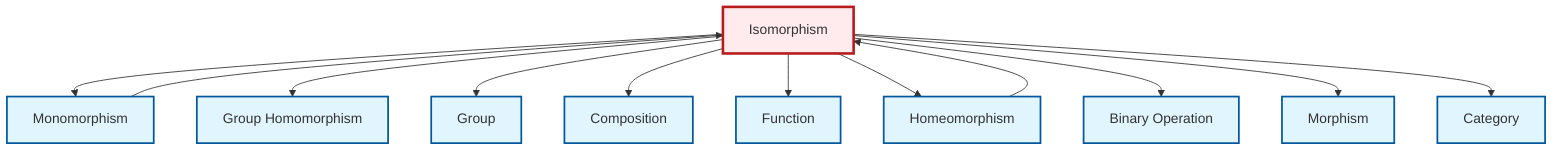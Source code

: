 graph TD
    classDef definition fill:#e1f5fe,stroke:#01579b,stroke-width:2px
    classDef theorem fill:#f3e5f5,stroke:#4a148c,stroke-width:2px
    classDef axiom fill:#fff3e0,stroke:#e65100,stroke-width:2px
    classDef example fill:#e8f5e9,stroke:#1b5e20,stroke-width:2px
    classDef current fill:#ffebee,stroke:#b71c1c,stroke-width:3px
    def-homomorphism["Group Homomorphism"]:::definition
    def-morphism["Morphism"]:::definition
    def-isomorphism["Isomorphism"]:::definition
    def-monomorphism["Monomorphism"]:::definition
    def-function["Function"]:::definition
    def-homeomorphism["Homeomorphism"]:::definition
    def-category["Category"]:::definition
    def-group["Group"]:::definition
    def-binary-operation["Binary Operation"]:::definition
    def-composition["Composition"]:::definition
    def-isomorphism --> def-monomorphism
    def-isomorphism --> def-homomorphism
    def-isomorphism --> def-group
    def-homeomorphism --> def-isomorphism
    def-isomorphism --> def-composition
    def-isomorphism --> def-function
    def-isomorphism --> def-homeomorphism
    def-isomorphism --> def-binary-operation
    def-isomorphism --> def-morphism
    def-isomorphism --> def-category
    def-monomorphism --> def-isomorphism
    class def-isomorphism current